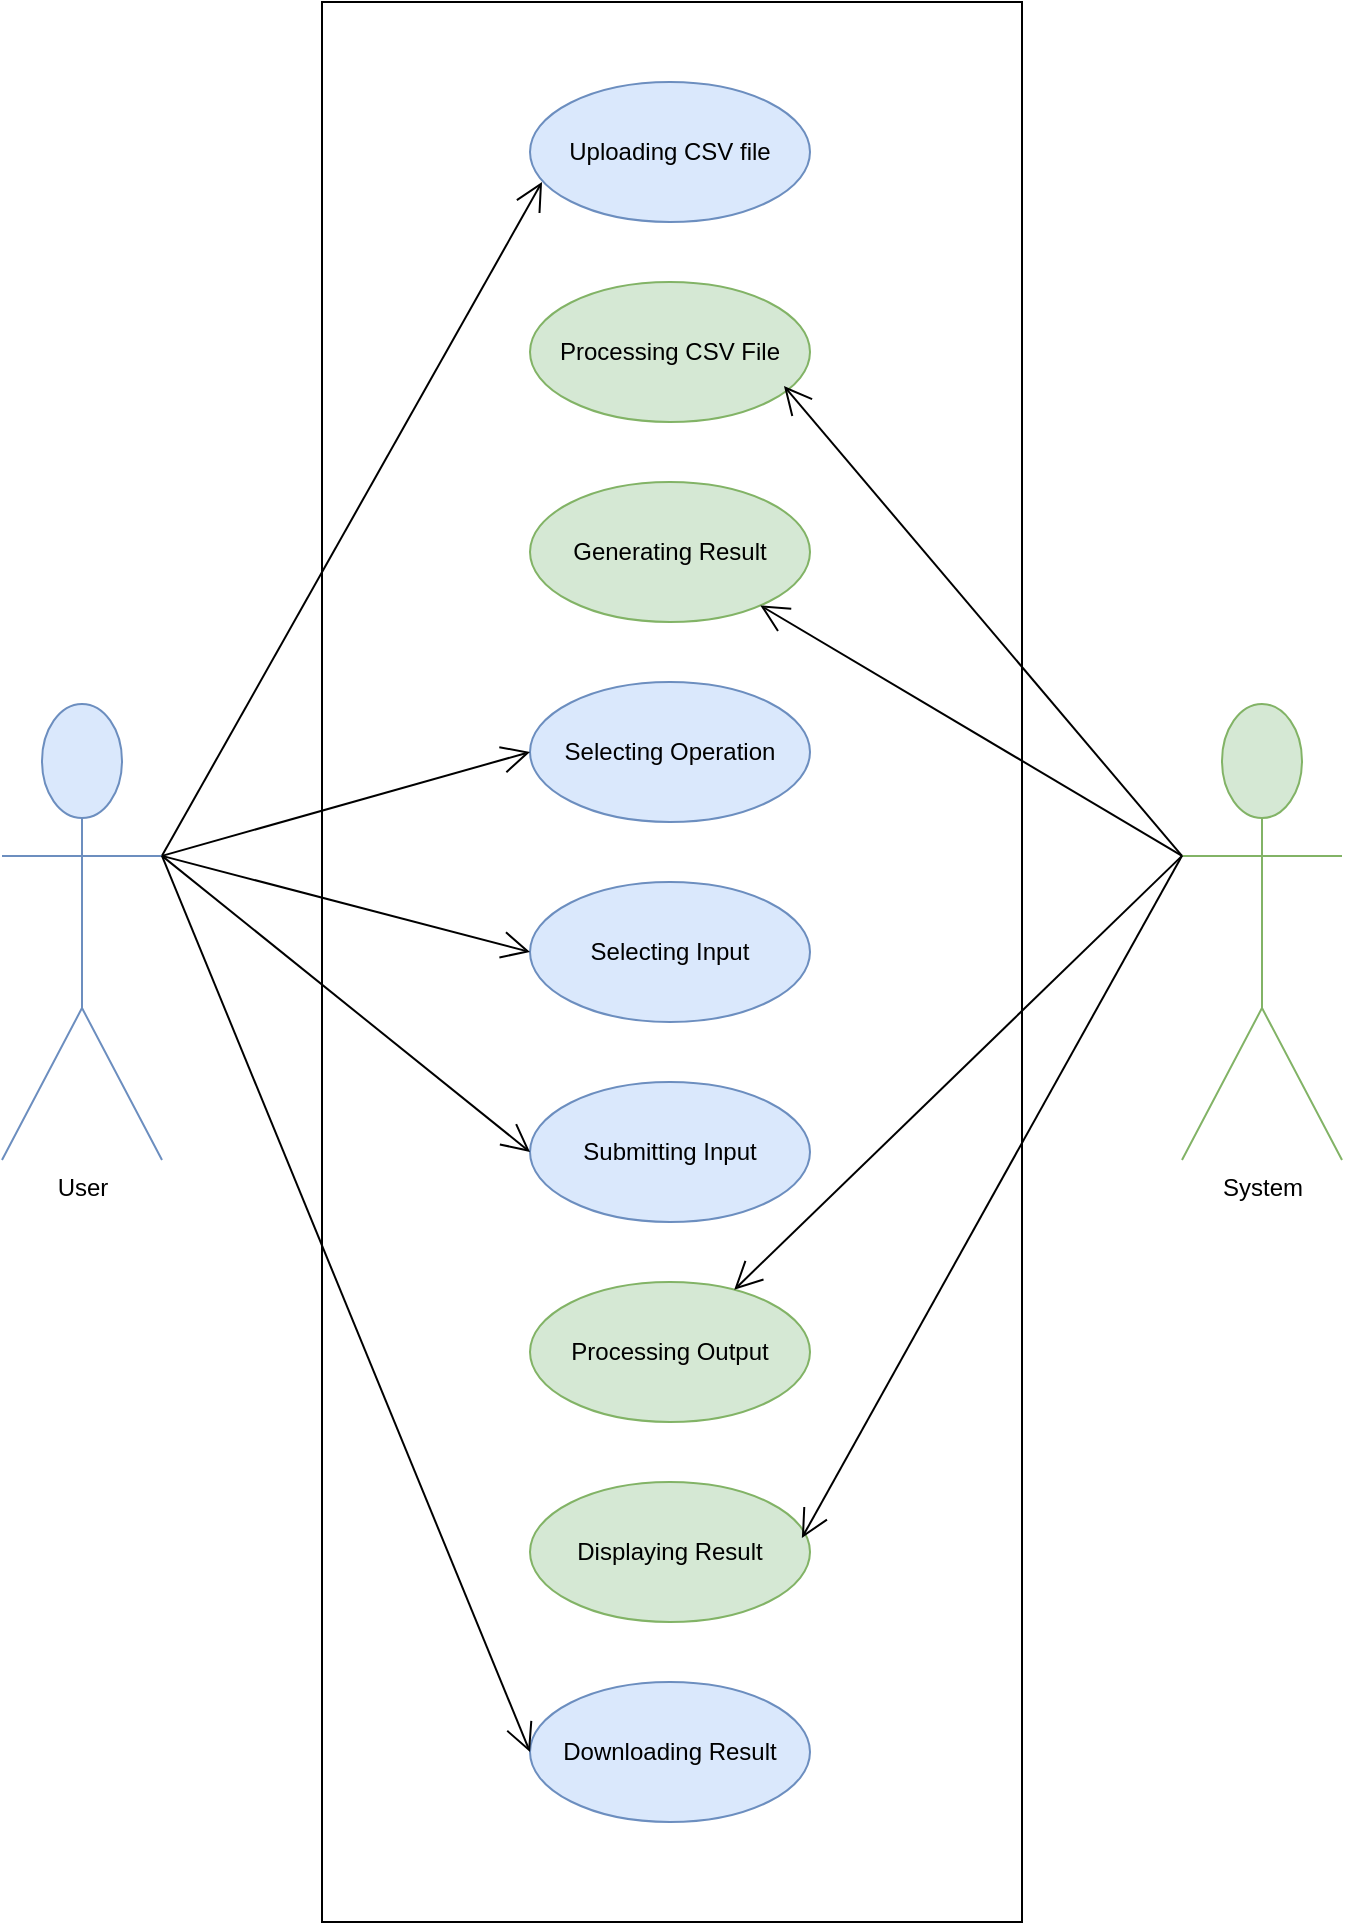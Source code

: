 <mxfile version="26.0.11">
  <diagram name="Page-1" id="phcjsyAgiqR8zG6DRieN">
    <mxGraphModel grid="0" page="1" gridSize="10" guides="1" tooltips="1" connect="1" arrows="1" fold="1" pageScale="1" pageWidth="827" pageHeight="1169" math="0" shadow="0">
      <root>
        <mxCell id="0" />
        <mxCell id="1" parent="0" />
        <mxCell id="-U6mbKOehRCRD6zJKdqG-16" value="" style="rounded=0;whiteSpace=wrap;html=1;" vertex="1" parent="1">
          <mxGeometry x="239" y="104" width="350" height="960" as="geometry" />
        </mxCell>
        <mxCell id="-U6mbKOehRCRD6zJKdqG-2" value="User" style="shape=umlActor;verticalLabelPosition=bottom;verticalAlign=top;html=1;fillColor=#dae8fc;strokeColor=#6c8ebf;" vertex="1" parent="1">
          <mxGeometry x="79" y="455" width="80" height="228" as="geometry" />
        </mxCell>
        <mxCell id="-U6mbKOehRCRD6zJKdqG-4" value="Uploading CSV file" style="ellipse;whiteSpace=wrap;html=1;fillColor=#dae8fc;strokeColor=#6c8ebf;" vertex="1" parent="1">
          <mxGeometry x="343" y="144" width="140" height="70" as="geometry" />
        </mxCell>
        <mxCell id="-U6mbKOehRCRD6zJKdqG-5" value="Processing CSV File" style="ellipse;whiteSpace=wrap;html=1;fillColor=#d5e8d4;strokeColor=#82b366;" vertex="1" parent="1">
          <mxGeometry x="343" y="244" width="140" height="70" as="geometry" />
        </mxCell>
        <mxCell id="-U6mbKOehRCRD6zJKdqG-6" value="Generating Result" style="ellipse;whiteSpace=wrap;html=1;fillColor=#d5e8d4;strokeColor=#82b366;" vertex="1" parent="1">
          <mxGeometry x="343" y="344" width="140" height="70" as="geometry" />
        </mxCell>
        <mxCell id="-U6mbKOehRCRD6zJKdqG-7" value="Selecting Operation" style="ellipse;whiteSpace=wrap;html=1;fillColor=#dae8fc;strokeColor=#6c8ebf;" vertex="1" parent="1">
          <mxGeometry x="343" y="444" width="140" height="70" as="geometry" />
        </mxCell>
        <mxCell id="-U6mbKOehRCRD6zJKdqG-8" value="Selecting Input" style="ellipse;whiteSpace=wrap;html=1;fillColor=#dae8fc;strokeColor=#6c8ebf;" vertex="1" parent="1">
          <mxGeometry x="343" y="544" width="140" height="70" as="geometry" />
        </mxCell>
        <mxCell id="-U6mbKOehRCRD6zJKdqG-9" value="Submitting Input" style="ellipse;whiteSpace=wrap;html=1;fillColor=#dae8fc;strokeColor=#6c8ebf;" vertex="1" parent="1">
          <mxGeometry x="343" y="644" width="140" height="70" as="geometry" />
        </mxCell>
        <mxCell id="-U6mbKOehRCRD6zJKdqG-10" value="Processing Output" style="ellipse;whiteSpace=wrap;html=1;fillColor=#d5e8d4;strokeColor=#82b366;" vertex="1" parent="1">
          <mxGeometry x="343" y="744" width="140" height="70" as="geometry" />
        </mxCell>
        <mxCell id="-U6mbKOehRCRD6zJKdqG-11" value="Displaying Result" style="ellipse;whiteSpace=wrap;html=1;fillColor=#d5e8d4;strokeColor=#82b366;" vertex="1" parent="1">
          <mxGeometry x="343" y="844" width="140" height="70" as="geometry" />
        </mxCell>
        <mxCell id="-U6mbKOehRCRD6zJKdqG-12" value="Downloading Result" style="ellipse;whiteSpace=wrap;html=1;fillColor=#dae8fc;strokeColor=#6c8ebf;" vertex="1" parent="1">
          <mxGeometry x="343" y="944" width="140" height="70" as="geometry" />
        </mxCell>
        <mxCell id="-U6mbKOehRCRD6zJKdqG-13" value="System" style="shape=umlActor;verticalLabelPosition=bottom;verticalAlign=top;html=1;fillColor=#d5e8d4;strokeColor=#82b366;" vertex="1" parent="1">
          <mxGeometry x="669" y="455" width="80" height="228" as="geometry" />
        </mxCell>
        <mxCell id="-U6mbKOehRCRD6zJKdqG-17" value="" style="endArrow=open;endFill=1;endSize=12;html=1;rounded=0;exitX=1;exitY=0.333;exitDx=0;exitDy=0;exitPerimeter=0;entryX=0;entryY=0.5;entryDx=0;entryDy=0;" edge="1" parent="1" source="-U6mbKOehRCRD6zJKdqG-2" target="-U6mbKOehRCRD6zJKdqG-7">
          <mxGeometry width="160" relative="1" as="geometry">
            <mxPoint x="389" y="344" as="sourcePoint" />
            <mxPoint x="549" y="344" as="targetPoint" />
          </mxGeometry>
        </mxCell>
        <mxCell id="-U6mbKOehRCRD6zJKdqG-18" value="" style="endArrow=open;endFill=1;endSize=12;html=1;rounded=0;exitX=1;exitY=0.333;exitDx=0;exitDy=0;exitPerimeter=0;entryX=0.043;entryY=0.714;entryDx=0;entryDy=0;entryPerimeter=0;" edge="1" parent="1" source="-U6mbKOehRCRD6zJKdqG-2" target="-U6mbKOehRCRD6zJKdqG-4">
          <mxGeometry width="160" relative="1" as="geometry">
            <mxPoint x="169" y="541" as="sourcePoint" />
            <mxPoint x="368" y="208" as="targetPoint" />
          </mxGeometry>
        </mxCell>
        <mxCell id="-U6mbKOehRCRD6zJKdqG-20" value="" style="endArrow=open;endFill=1;endSize=12;html=1;rounded=0;exitX=1;exitY=0.333;exitDx=0;exitDy=0;exitPerimeter=0;entryX=0;entryY=0.5;entryDx=0;entryDy=0;" edge="1" parent="1" source="-U6mbKOehRCRD6zJKdqG-2" target="-U6mbKOehRCRD6zJKdqG-8">
          <mxGeometry width="160" relative="1" as="geometry">
            <mxPoint x="169" y="541" as="sourcePoint" />
            <mxPoint x="353" y="489" as="targetPoint" />
          </mxGeometry>
        </mxCell>
        <mxCell id="-U6mbKOehRCRD6zJKdqG-21" value="" style="endArrow=open;endFill=1;endSize=12;html=1;rounded=0;exitX=1;exitY=0.333;exitDx=0;exitDy=0;exitPerimeter=0;entryX=0;entryY=0.5;entryDx=0;entryDy=0;" edge="1" parent="1" source="-U6mbKOehRCRD6zJKdqG-2" target="-U6mbKOehRCRD6zJKdqG-9">
          <mxGeometry width="160" relative="1" as="geometry">
            <mxPoint x="169" y="541" as="sourcePoint" />
            <mxPoint x="353" y="589" as="targetPoint" />
          </mxGeometry>
        </mxCell>
        <mxCell id="-U6mbKOehRCRD6zJKdqG-22" value="" style="endArrow=open;endFill=1;endSize=12;html=1;rounded=0;exitX=1;exitY=0.333;exitDx=0;exitDy=0;exitPerimeter=0;entryX=0;entryY=0.5;entryDx=0;entryDy=0;" edge="1" parent="1" source="-U6mbKOehRCRD6zJKdqG-2" target="-U6mbKOehRCRD6zJKdqG-12">
          <mxGeometry width="160" relative="1" as="geometry">
            <mxPoint x="169" y="541" as="sourcePoint" />
            <mxPoint x="353" y="689" as="targetPoint" />
          </mxGeometry>
        </mxCell>
        <mxCell id="-U6mbKOehRCRD6zJKdqG-23" value="" style="endArrow=open;endFill=1;endSize=12;html=1;rounded=0;exitX=0;exitY=0.333;exitDx=0;exitDy=0;exitPerimeter=0;entryX=0.971;entryY=0.4;entryDx=0;entryDy=0;entryPerimeter=0;" edge="1" parent="1" source="-U6mbKOehRCRD6zJKdqG-13" target="-U6mbKOehRCRD6zJKdqG-11">
          <mxGeometry width="160" relative="1" as="geometry">
            <mxPoint x="389" y="604" as="sourcePoint" />
            <mxPoint x="549" y="604" as="targetPoint" />
          </mxGeometry>
        </mxCell>
        <mxCell id="-U6mbKOehRCRD6zJKdqG-24" value="" style="endArrow=open;endFill=1;endSize=12;html=1;rounded=0;exitX=0;exitY=0.333;exitDx=0;exitDy=0;exitPerimeter=0;" edge="1" parent="1" source="-U6mbKOehRCRD6zJKdqG-13" target="-U6mbKOehRCRD6zJKdqG-10">
          <mxGeometry width="160" relative="1" as="geometry">
            <mxPoint x="649" y="508.5" as="sourcePoint" />
            <mxPoint x="459" y="849.5" as="targetPoint" />
          </mxGeometry>
        </mxCell>
        <mxCell id="-U6mbKOehRCRD6zJKdqG-25" value="" style="endArrow=open;endFill=1;endSize=12;html=1;rounded=0;exitX=0;exitY=0.333;exitDx=0;exitDy=0;exitPerimeter=0;" edge="1" parent="1" source="-U6mbKOehRCRD6zJKdqG-13" target="-U6mbKOehRCRD6zJKdqG-6">
          <mxGeometry width="160" relative="1" as="geometry">
            <mxPoint x="679" y="541" as="sourcePoint" />
            <mxPoint x="455" y="758" as="targetPoint" />
          </mxGeometry>
        </mxCell>
        <mxCell id="-U6mbKOehRCRD6zJKdqG-26" value="" style="endArrow=open;endFill=1;endSize=12;html=1;rounded=0;exitX=0;exitY=0.333;exitDx=0;exitDy=0;exitPerimeter=0;entryX=0.907;entryY=0.743;entryDx=0;entryDy=0;entryPerimeter=0;" edge="1" parent="1" source="-U6mbKOehRCRD6zJKdqG-13" target="-U6mbKOehRCRD6zJKdqG-5">
          <mxGeometry width="160" relative="1" as="geometry">
            <mxPoint x="669" y="439" as="sourcePoint" />
            <mxPoint x="458" y="314" as="targetPoint" />
          </mxGeometry>
        </mxCell>
      </root>
    </mxGraphModel>
  </diagram>
</mxfile>
